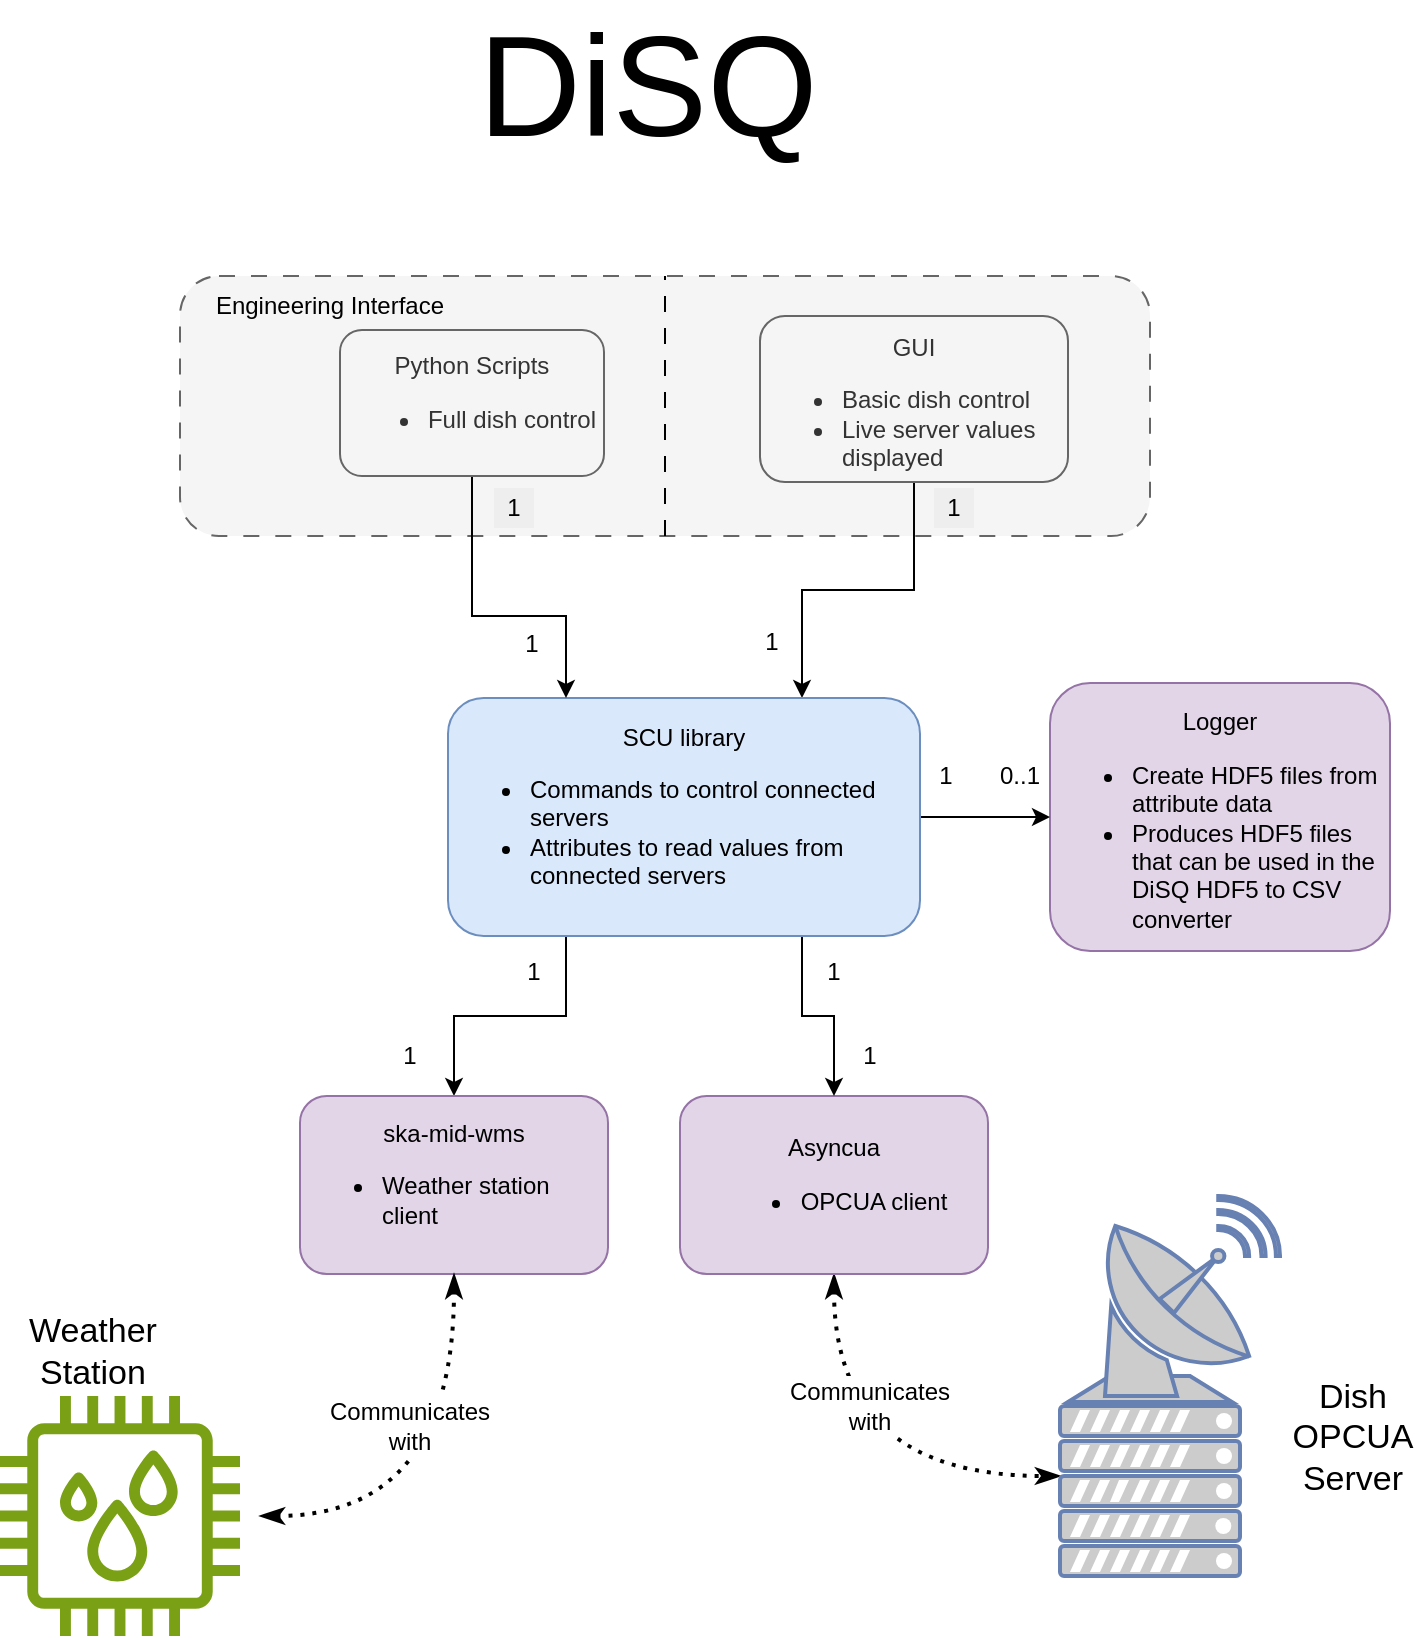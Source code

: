 <mxfile version="24.7.17">
  <diagram name="Page-1" id="Z8_rVarf6uZXu_Iodj0e">
    <mxGraphModel dx="1434" dy="836" grid="1" gridSize="10" guides="1" tooltips="1" connect="1" arrows="1" fold="1" page="1" pageScale="1" pageWidth="827" pageHeight="1169" math="0" shadow="0">
      <root>
        <mxCell id="0" />
        <mxCell id="1" parent="0" />
        <mxCell id="rh6AaQn6CwKPCrESgCGR-1" value="" style="rounded=1;whiteSpace=wrap;html=1;fillColor=#f5f5f5;dashed=1;dashPattern=8 8;strokeColor=#666666;fontColor=#333333;" parent="1" vertex="1">
          <mxGeometry x="180" y="150" width="485" height="130" as="geometry" />
        </mxCell>
        <mxCell id="3pVSWyLYYMOGcMc_mAw4-1" style="edgeStyle=orthogonalEdgeStyle;rounded=0;orthogonalLoop=1;jettySize=auto;html=1;exitX=0.5;exitY=1;exitDx=0;exitDy=0;entryX=0.75;entryY=0;entryDx=0;entryDy=0;" edge="1" parent="1" source="rh6AaQn6CwKPCrESgCGR-2" target="rh6AaQn6CwKPCrESgCGR-6">
          <mxGeometry relative="1" as="geometry" />
        </mxCell>
        <mxCell id="rh6AaQn6CwKPCrESgCGR-2" value="&lt;br&gt;GUI&lt;br&gt;&lt;ul&gt;&lt;li style=&quot;text-align: left;&quot;&gt;Basic dish control&lt;/li&gt;&lt;li style=&quot;text-align: left;&quot;&gt;Live server values displayed&lt;/li&gt;&lt;/ul&gt;" style="rounded=1;whiteSpace=wrap;html=1;fillColor=#f5f5f5;fontColor=#333333;strokeColor=#666666;" parent="1" vertex="1">
          <mxGeometry x="470" y="170" width="154" height="83" as="geometry" />
        </mxCell>
        <mxCell id="rh6AaQn6CwKPCrESgCGR-3" value="DiSQ" style="text;html=1;strokeColor=none;fillColor=none;align=center;verticalAlign=middle;whiteSpace=wrap;rounded=0;fontSize=71;" parent="1" vertex="1">
          <mxGeometry x="329" y="20" width="170" height="70" as="geometry" />
        </mxCell>
        <mxCell id="rh6AaQn6CwKPCrESgCGR-23" style="edgeStyle=orthogonalEdgeStyle;rounded=0;orthogonalLoop=1;jettySize=auto;html=1;exitX=0.5;exitY=1;exitDx=0;exitDy=0;entryX=0;entryY=0.5;entryDx=0;entryDy=0;entryPerimeter=0;curved=1;dashed=1;dashPattern=1 2;strokeWidth=2;startArrow=classicThin;startFill=1;endArrow=classicThin;endFill=1;" parent="1" source="rh6AaQn6CwKPCrESgCGR-4" target="rh6AaQn6CwKPCrESgCGR-20" edge="1">
          <mxGeometry relative="1" as="geometry" />
        </mxCell>
        <mxCell id="rh6AaQn6CwKPCrESgCGR-4" value="Asyncua&lt;br&gt;&lt;ul&gt;&lt;li style=&quot;text-align: left;&quot;&gt;OPCUA client&lt;/li&gt;&lt;/ul&gt;" style="rounded=1;whiteSpace=wrap;html=1;fillColor=#e1d5e7;strokeColor=#9673a6;align=center;" parent="1" vertex="1">
          <mxGeometry x="430" y="560" width="154" height="89" as="geometry" />
        </mxCell>
        <mxCell id="rh6AaQn6CwKPCrESgCGR-5" value="&lt;br&gt;Logger&lt;br&gt;&lt;ul&gt;&lt;li style=&quot;text-align: left;&quot;&gt;Create HDF5 files from attribute data&lt;/li&gt;&lt;li style=&quot;text-align: left;&quot;&gt;Produces HDF5 files that can be used in the DiSQ HDF5 to CSV converter&lt;/li&gt;&lt;/ul&gt;&lt;div style=&quot;text-align: left;&quot;&gt;&lt;/div&gt;" style="rounded=1;whiteSpace=wrap;html=1;fillColor=#e1d5e7;strokeColor=#9673a6;" parent="1" vertex="1">
          <mxGeometry x="615" y="353.5" width="170" height="134" as="geometry" />
        </mxCell>
        <mxCell id="rh6AaQn6CwKPCrESgCGR-26" style="edgeStyle=orthogonalEdgeStyle;rounded=0;orthogonalLoop=1;jettySize=auto;html=1;exitX=1;exitY=0.5;exitDx=0;exitDy=0;entryX=0;entryY=0.5;entryDx=0;entryDy=0;jumpStyle=arc;endArrow=classic;endFill=1;jumpSize=10;" parent="1" source="rh6AaQn6CwKPCrESgCGR-6" target="rh6AaQn6CwKPCrESgCGR-5" edge="1">
          <mxGeometry relative="1" as="geometry">
            <mxPoint x="715" y="420.5" as="targetPoint" />
          </mxGeometry>
        </mxCell>
        <mxCell id="3pVSWyLYYMOGcMc_mAw4-6" style="edgeStyle=orthogonalEdgeStyle;rounded=0;orthogonalLoop=1;jettySize=auto;html=1;exitX=0.75;exitY=1;exitDx=0;exitDy=0;entryX=0.5;entryY=0;entryDx=0;entryDy=0;" edge="1" parent="1" source="rh6AaQn6CwKPCrESgCGR-6" target="rh6AaQn6CwKPCrESgCGR-4">
          <mxGeometry relative="1" as="geometry" />
        </mxCell>
        <mxCell id="3pVSWyLYYMOGcMc_mAw4-10" style="edgeStyle=orthogonalEdgeStyle;rounded=0;orthogonalLoop=1;jettySize=auto;html=1;exitX=0.25;exitY=1;exitDx=0;exitDy=0;entryX=0.5;entryY=0;entryDx=0;entryDy=0;" edge="1" parent="1" source="rh6AaQn6CwKPCrESgCGR-6" target="3pVSWyLYYMOGcMc_mAw4-9">
          <mxGeometry relative="1" as="geometry" />
        </mxCell>
        <mxCell id="rh6AaQn6CwKPCrESgCGR-6" value="SCU library&lt;br&gt;&lt;ul&gt;&lt;li style=&quot;text-align: left;&quot;&gt;Commands to control connected servers&lt;/li&gt;&lt;li style=&quot;text-align: left;&quot;&gt;Attributes to read values from connected servers&lt;/li&gt;&lt;/ul&gt;" style="rounded=1;whiteSpace=wrap;html=1;fillColor=#dae8fc;strokeColor=#6c8ebf;" parent="1" vertex="1">
          <mxGeometry x="314" y="361" width="236" height="119" as="geometry" />
        </mxCell>
        <mxCell id="rh6AaQn6CwKPCrESgCGR-29" style="edgeStyle=orthogonalEdgeStyle;rounded=0;orthogonalLoop=1;jettySize=auto;html=1;exitX=0.5;exitY=1;exitDx=0;exitDy=0;entryX=0.25;entryY=0;entryDx=0;entryDy=0;" parent="1" source="rh6AaQn6CwKPCrESgCGR-7" target="rh6AaQn6CwKPCrESgCGR-6" edge="1">
          <mxGeometry relative="1" as="geometry">
            <Array as="points">
              <mxPoint x="326" y="320" />
              <mxPoint x="373" y="320" />
            </Array>
          </mxGeometry>
        </mxCell>
        <mxCell id="rh6AaQn6CwKPCrESgCGR-7" value="Python Scripts&lt;br&gt;&lt;ul&gt;&lt;li style=&quot;text-align: left;&quot;&gt;Full dish control&lt;/li&gt;&lt;/ul&gt;" style="rounded=1;whiteSpace=wrap;html=1;fillColor=#f5f5f5;fontColor=#333333;strokeColor=#666666;" parent="1" vertex="1">
          <mxGeometry x="260" y="177" width="132" height="73" as="geometry" />
        </mxCell>
        <mxCell id="rh6AaQn6CwKPCrESgCGR-13" value="Engineering Interface" style="text;html=1;strokeColor=none;fillColor=none;align=center;verticalAlign=middle;whiteSpace=wrap;rounded=0;" parent="1" vertex="1">
          <mxGeometry x="190" y="150" width="130" height="30" as="geometry" />
        </mxCell>
        <mxCell id="rh6AaQn6CwKPCrESgCGR-20" value="" style="fontColor=#0066CC;verticalAlign=top;verticalLabelPosition=bottom;labelPosition=center;align=center;html=1;outlineConnect=0;fillColor=#CCCCCC;strokeColor=#6881B3;gradientColor=none;gradientDirection=north;strokeWidth=2;shape=mxgraph.networks.server;" parent="1" vertex="1">
          <mxGeometry x="620" y="700" width="90" height="100" as="geometry" />
        </mxCell>
        <mxCell id="rh6AaQn6CwKPCrESgCGR-21" value="" style="endArrow=none;dashed=1;html=1;rounded=0;dashPattern=8 8;entryX=0.5;entryY=0;entryDx=0;entryDy=0;exitX=0.5;exitY=1;exitDx=0;exitDy=0;" parent="1" source="rh6AaQn6CwKPCrESgCGR-1" target="rh6AaQn6CwKPCrESgCGR-1" edge="1">
          <mxGeometry width="50" height="50" relative="1" as="geometry">
            <mxPoint x="620" y="270" as="sourcePoint" />
            <mxPoint x="670" y="220" as="targetPoint" />
          </mxGeometry>
        </mxCell>
        <mxCell id="rh6AaQn6CwKPCrESgCGR-22" value="Dish OPCUA Server" style="text;html=1;strokeColor=none;fillColor=none;align=center;verticalAlign=middle;whiteSpace=wrap;rounded=0;fontSize=17;" parent="1" vertex="1">
          <mxGeometry x="730" y="690" width="72.5" height="81" as="geometry" />
        </mxCell>
        <mxCell id="rh6AaQn6CwKPCrESgCGR-24" value="" style="fontColor=#0066CC;verticalAlign=top;verticalLabelPosition=bottom;labelPosition=center;align=center;html=1;outlineConnect=0;fillColor=#CCCCCC;strokeColor=#6881B3;gradientColor=none;gradientDirection=north;strokeWidth=2;shape=mxgraph.networks.satellite_dish;" parent="1" vertex="1">
          <mxGeometry x="640" y="610" width="90" height="100" as="geometry" />
        </mxCell>
        <mxCell id="rh6AaQn6CwKPCrESgCGR-33" value="Communicates with" style="text;html=1;strokeColor=none;fillColor=default;align=center;verticalAlign=middle;whiteSpace=wrap;rounded=0;" parent="1" vertex="1">
          <mxGeometry x="490" y="700" width="70" height="30" as="geometry" />
        </mxCell>
        <mxCell id="rh6AaQn6CwKPCrESgCGR-34" value="1" style="text;html=1;strokeColor=none;fillColor=default;align=center;verticalAlign=middle;whiteSpace=wrap;rounded=0;" parent="1" vertex="1">
          <mxGeometry x="553" y="390" width="20" height="20" as="geometry" />
        </mxCell>
        <mxCell id="rh6AaQn6CwKPCrESgCGR-35" value="1" style="text;html=1;strokeColor=none;fillColor=default;align=center;verticalAlign=middle;whiteSpace=wrap;rounded=0;" parent="1" vertex="1">
          <mxGeometry x="466" y="323" width="20" height="20" as="geometry" />
        </mxCell>
        <mxCell id="rh6AaQn6CwKPCrESgCGR-36" value="1" style="text;html=1;strokeColor=none;fillColor=#eeeeee;align=center;verticalAlign=middle;whiteSpace=wrap;rounded=0;" parent="1" vertex="1">
          <mxGeometry x="557" y="256" width="20" height="20" as="geometry" />
        </mxCell>
        <mxCell id="rh6AaQn6CwKPCrESgCGR-38" value="0..1" style="text;html=1;strokeColor=none;fillColor=default;align=center;verticalAlign=middle;whiteSpace=wrap;rounded=0;" parent="1" vertex="1">
          <mxGeometry x="590" y="390" width="20" height="20" as="geometry" />
        </mxCell>
        <mxCell id="3pVSWyLYYMOGcMc_mAw4-3" value="1" style="text;html=1;strokeColor=none;fillColor=#eeeeee;align=center;verticalAlign=middle;whiteSpace=wrap;rounded=0;" vertex="1" parent="1">
          <mxGeometry x="337" y="256" width="20" height="20" as="geometry" />
        </mxCell>
        <mxCell id="3pVSWyLYYMOGcMc_mAw4-4" value="1" style="text;html=1;strokeColor=none;fillColor=default;align=center;verticalAlign=middle;whiteSpace=wrap;rounded=0;direction=south;" vertex="1" parent="1">
          <mxGeometry x="346" y="324" width="20" height="20" as="geometry" />
        </mxCell>
        <mxCell id="3pVSWyLYYMOGcMc_mAw4-7" value="1" style="text;html=1;strokeColor=none;fillColor=default;align=center;verticalAlign=middle;whiteSpace=wrap;rounded=0;" vertex="1" parent="1">
          <mxGeometry x="497" y="487.5" width="20" height="20" as="geometry" />
        </mxCell>
        <mxCell id="3pVSWyLYYMOGcMc_mAw4-8" value="1" style="text;html=1;strokeColor=none;fillColor=default;align=center;verticalAlign=middle;whiteSpace=wrap;rounded=0;" vertex="1" parent="1">
          <mxGeometry x="515" y="530" width="20" height="20" as="geometry" />
        </mxCell>
        <mxCell id="3pVSWyLYYMOGcMc_mAw4-9" value="ska-mid-wms&lt;br&gt;&lt;ul&gt;&lt;li style=&quot;text-align: left;&quot;&gt;Weather station client&lt;/li&gt;&lt;/ul&gt;" style="rounded=1;whiteSpace=wrap;html=1;fillColor=#e1d5e7;strokeColor=#9673a6;align=center;" vertex="1" parent="1">
          <mxGeometry x="240" y="560" width="154" height="89" as="geometry" />
        </mxCell>
        <mxCell id="3pVSWyLYYMOGcMc_mAw4-11" value="1" style="text;html=1;strokeColor=none;fillColor=default;align=center;verticalAlign=middle;whiteSpace=wrap;rounded=0;" vertex="1" parent="1">
          <mxGeometry x="347" y="487.5" width="20" height="20" as="geometry" />
        </mxCell>
        <mxCell id="3pVSWyLYYMOGcMc_mAw4-12" value="1" style="text;html=1;strokeColor=none;fillColor=default;align=center;verticalAlign=middle;whiteSpace=wrap;rounded=0;" vertex="1" parent="1">
          <mxGeometry x="285" y="530" width="20" height="20" as="geometry" />
        </mxCell>
        <mxCell id="3pVSWyLYYMOGcMc_mAw4-13" value="" style="sketch=0;outlineConnect=0;fontColor=#232F3E;gradientColor=none;fillColor=#7AA116;strokeColor=none;dashed=0;verticalLabelPosition=bottom;verticalAlign=top;align=center;html=1;fontSize=12;fontStyle=0;aspect=fixed;pointerEvents=1;shape=mxgraph.aws4.iot_thing_humidity_sensor;" vertex="1" parent="1">
          <mxGeometry x="90" y="710" width="120" height="120" as="geometry" />
        </mxCell>
        <mxCell id="3pVSWyLYYMOGcMc_mAw4-18" style="edgeStyle=orthogonalEdgeStyle;rounded=0;orthogonalLoop=1;jettySize=auto;html=1;exitX=0.5;exitY=1;exitDx=0;exitDy=0;curved=1;dashed=1;dashPattern=1 2;strokeWidth=2;startArrow=classicThin;startFill=1;endArrow=classicThin;endFill=1;" edge="1" parent="1" source="3pVSWyLYYMOGcMc_mAw4-9">
          <mxGeometry relative="1" as="geometry">
            <mxPoint x="517" y="659" as="sourcePoint" />
            <mxPoint x="220" y="770" as="targetPoint" />
            <Array as="points">
              <mxPoint x="317" y="770" />
            </Array>
          </mxGeometry>
        </mxCell>
        <mxCell id="3pVSWyLYYMOGcMc_mAw4-17" value="Communicates with" style="text;html=1;strokeColor=none;fillColor=default;align=center;verticalAlign=middle;whiteSpace=wrap;rounded=0;" vertex="1" parent="1">
          <mxGeometry x="260" y="710" width="70" height="30" as="geometry" />
        </mxCell>
        <mxCell id="3pVSWyLYYMOGcMc_mAw4-19" value="Weather Station" style="text;html=1;strokeColor=none;fillColor=none;align=center;verticalAlign=middle;whiteSpace=wrap;rounded=0;fontSize=17;" vertex="1" parent="1">
          <mxGeometry x="100" y="647" width="72.5" height="81" as="geometry" />
        </mxCell>
      </root>
    </mxGraphModel>
  </diagram>
</mxfile>
